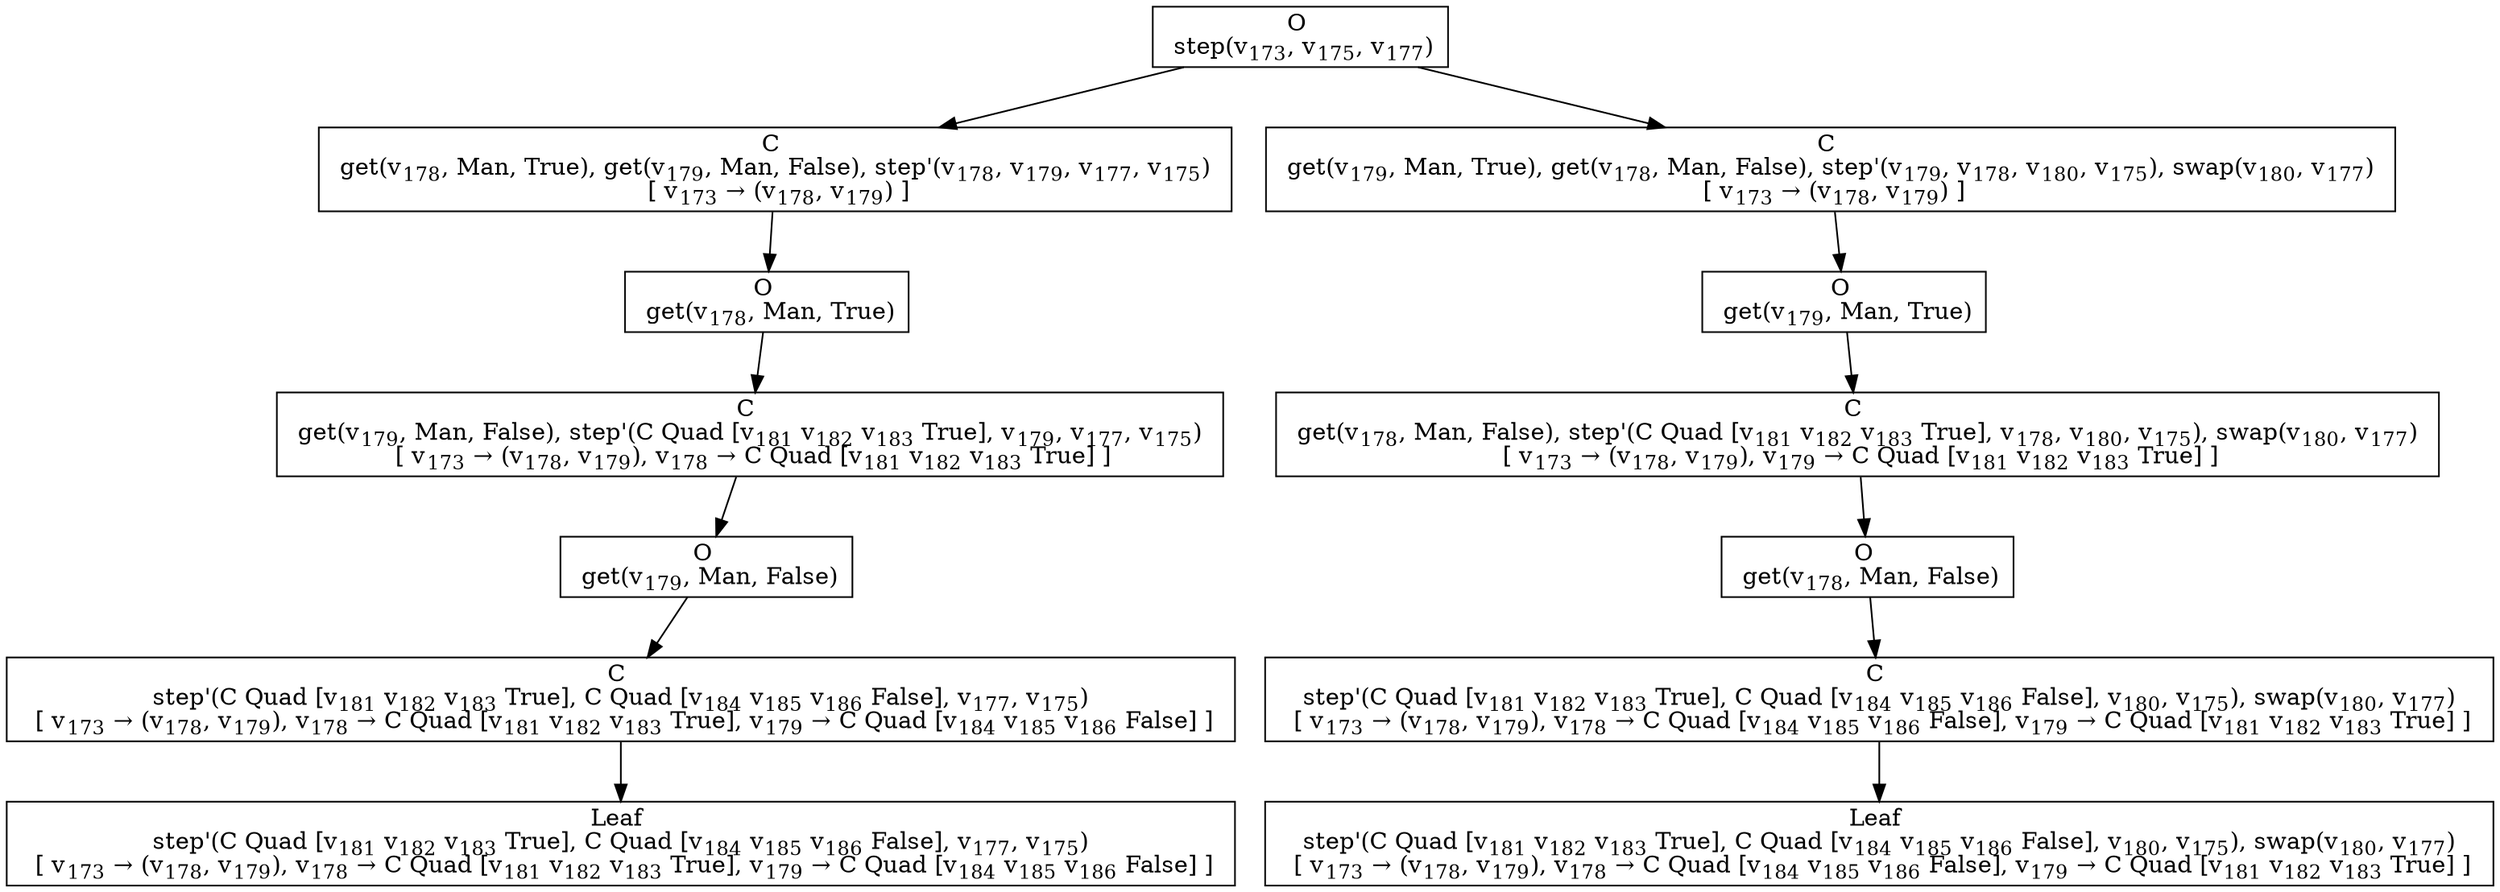 digraph {
    graph [rankdir=TB
          ,bgcolor=transparent];
    node [shape=box
         ,fillcolor=white
         ,style=filled];
    0 [label=<O <BR/> step(v<SUB>173</SUB>, v<SUB>175</SUB>, v<SUB>177</SUB>)>];
    1 [label=<C <BR/> get(v<SUB>178</SUB>, Man, True), get(v<SUB>179</SUB>, Man, False), step'(v<SUB>178</SUB>, v<SUB>179</SUB>, v<SUB>177</SUB>, v<SUB>175</SUB>) <BR/>  [ v<SUB>173</SUB> &rarr; (v<SUB>178</SUB>, v<SUB>179</SUB>) ] >];
    2 [label=<C <BR/> get(v<SUB>179</SUB>, Man, True), get(v<SUB>178</SUB>, Man, False), step'(v<SUB>179</SUB>, v<SUB>178</SUB>, v<SUB>180</SUB>, v<SUB>175</SUB>), swap(v<SUB>180</SUB>, v<SUB>177</SUB>) <BR/>  [ v<SUB>173</SUB> &rarr; (v<SUB>178</SUB>, v<SUB>179</SUB>) ] >];
    3 [label=<O <BR/> get(v<SUB>178</SUB>, Man, True)>];
    4 [label=<C <BR/> get(v<SUB>179</SUB>, Man, False), step'(C Quad [v<SUB>181</SUB> v<SUB>182</SUB> v<SUB>183</SUB> True], v<SUB>179</SUB>, v<SUB>177</SUB>, v<SUB>175</SUB>) <BR/>  [ v<SUB>173</SUB> &rarr; (v<SUB>178</SUB>, v<SUB>179</SUB>), v<SUB>178</SUB> &rarr; C Quad [v<SUB>181</SUB> v<SUB>182</SUB> v<SUB>183</SUB> True] ] >];
    5 [label=<O <BR/> get(v<SUB>179</SUB>, Man, False)>];
    6 [label=<C <BR/> step'(C Quad [v<SUB>181</SUB> v<SUB>182</SUB> v<SUB>183</SUB> True], C Quad [v<SUB>184</SUB> v<SUB>185</SUB> v<SUB>186</SUB> False], v<SUB>177</SUB>, v<SUB>175</SUB>) <BR/>  [ v<SUB>173</SUB> &rarr; (v<SUB>178</SUB>, v<SUB>179</SUB>), v<SUB>178</SUB> &rarr; C Quad [v<SUB>181</SUB> v<SUB>182</SUB> v<SUB>183</SUB> True], v<SUB>179</SUB> &rarr; C Quad [v<SUB>184</SUB> v<SUB>185</SUB> v<SUB>186</SUB> False] ] >];
    7 [label=<Leaf <BR/> step'(C Quad [v<SUB>181</SUB> v<SUB>182</SUB> v<SUB>183</SUB> True], C Quad [v<SUB>184</SUB> v<SUB>185</SUB> v<SUB>186</SUB> False], v<SUB>177</SUB>, v<SUB>175</SUB>) <BR/>  [ v<SUB>173</SUB> &rarr; (v<SUB>178</SUB>, v<SUB>179</SUB>), v<SUB>178</SUB> &rarr; C Quad [v<SUB>181</SUB> v<SUB>182</SUB> v<SUB>183</SUB> True], v<SUB>179</SUB> &rarr; C Quad [v<SUB>184</SUB> v<SUB>185</SUB> v<SUB>186</SUB> False] ] >];
    8 [label=<O <BR/> get(v<SUB>179</SUB>, Man, True)>];
    9 [label=<C <BR/> get(v<SUB>178</SUB>, Man, False), step'(C Quad [v<SUB>181</SUB> v<SUB>182</SUB> v<SUB>183</SUB> True], v<SUB>178</SUB>, v<SUB>180</SUB>, v<SUB>175</SUB>), swap(v<SUB>180</SUB>, v<SUB>177</SUB>) <BR/>  [ v<SUB>173</SUB> &rarr; (v<SUB>178</SUB>, v<SUB>179</SUB>), v<SUB>179</SUB> &rarr; C Quad [v<SUB>181</SUB> v<SUB>182</SUB> v<SUB>183</SUB> True] ] >];
    10 [label=<O <BR/> get(v<SUB>178</SUB>, Man, False)>];
    11 [label=<C <BR/> step'(C Quad [v<SUB>181</SUB> v<SUB>182</SUB> v<SUB>183</SUB> True], C Quad [v<SUB>184</SUB> v<SUB>185</SUB> v<SUB>186</SUB> False], v<SUB>180</SUB>, v<SUB>175</SUB>), swap(v<SUB>180</SUB>, v<SUB>177</SUB>) <BR/>  [ v<SUB>173</SUB> &rarr; (v<SUB>178</SUB>, v<SUB>179</SUB>), v<SUB>178</SUB> &rarr; C Quad [v<SUB>184</SUB> v<SUB>185</SUB> v<SUB>186</SUB> False], v<SUB>179</SUB> &rarr; C Quad [v<SUB>181</SUB> v<SUB>182</SUB> v<SUB>183</SUB> True] ] >];
    12 [label=<Leaf <BR/> step'(C Quad [v<SUB>181</SUB> v<SUB>182</SUB> v<SUB>183</SUB> True], C Quad [v<SUB>184</SUB> v<SUB>185</SUB> v<SUB>186</SUB> False], v<SUB>180</SUB>, v<SUB>175</SUB>), swap(v<SUB>180</SUB>, v<SUB>177</SUB>) <BR/>  [ v<SUB>173</SUB> &rarr; (v<SUB>178</SUB>, v<SUB>179</SUB>), v<SUB>178</SUB> &rarr; C Quad [v<SUB>184</SUB> v<SUB>185</SUB> v<SUB>186</SUB> False], v<SUB>179</SUB> &rarr; C Quad [v<SUB>181</SUB> v<SUB>182</SUB> v<SUB>183</SUB> True] ] >];
    0 -> 1 [label=""];
    0 -> 2 [label=""];
    1 -> 3 [label=""];
    2 -> 8 [label=""];
    3 -> 4 [label=""];
    4 -> 5 [label=""];
    5 -> 6 [label=""];
    6 -> 7 [label=""];
    8 -> 9 [label=""];
    9 -> 10 [label=""];
    10 -> 11 [label=""];
    11 -> 12 [label=""];
}